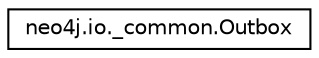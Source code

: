 digraph "Graphical Class Hierarchy"
{
 // LATEX_PDF_SIZE
  edge [fontname="Helvetica",fontsize="10",labelfontname="Helvetica",labelfontsize="10"];
  node [fontname="Helvetica",fontsize="10",shape=record];
  rankdir="LR";
  Node0 [label="neo4j.io._common.Outbox",height=0.2,width=0.4,color="black", fillcolor="white", style="filled",URL="$classneo4j_1_1io_1_1__common_1_1_outbox.html",tooltip=" "];
}
